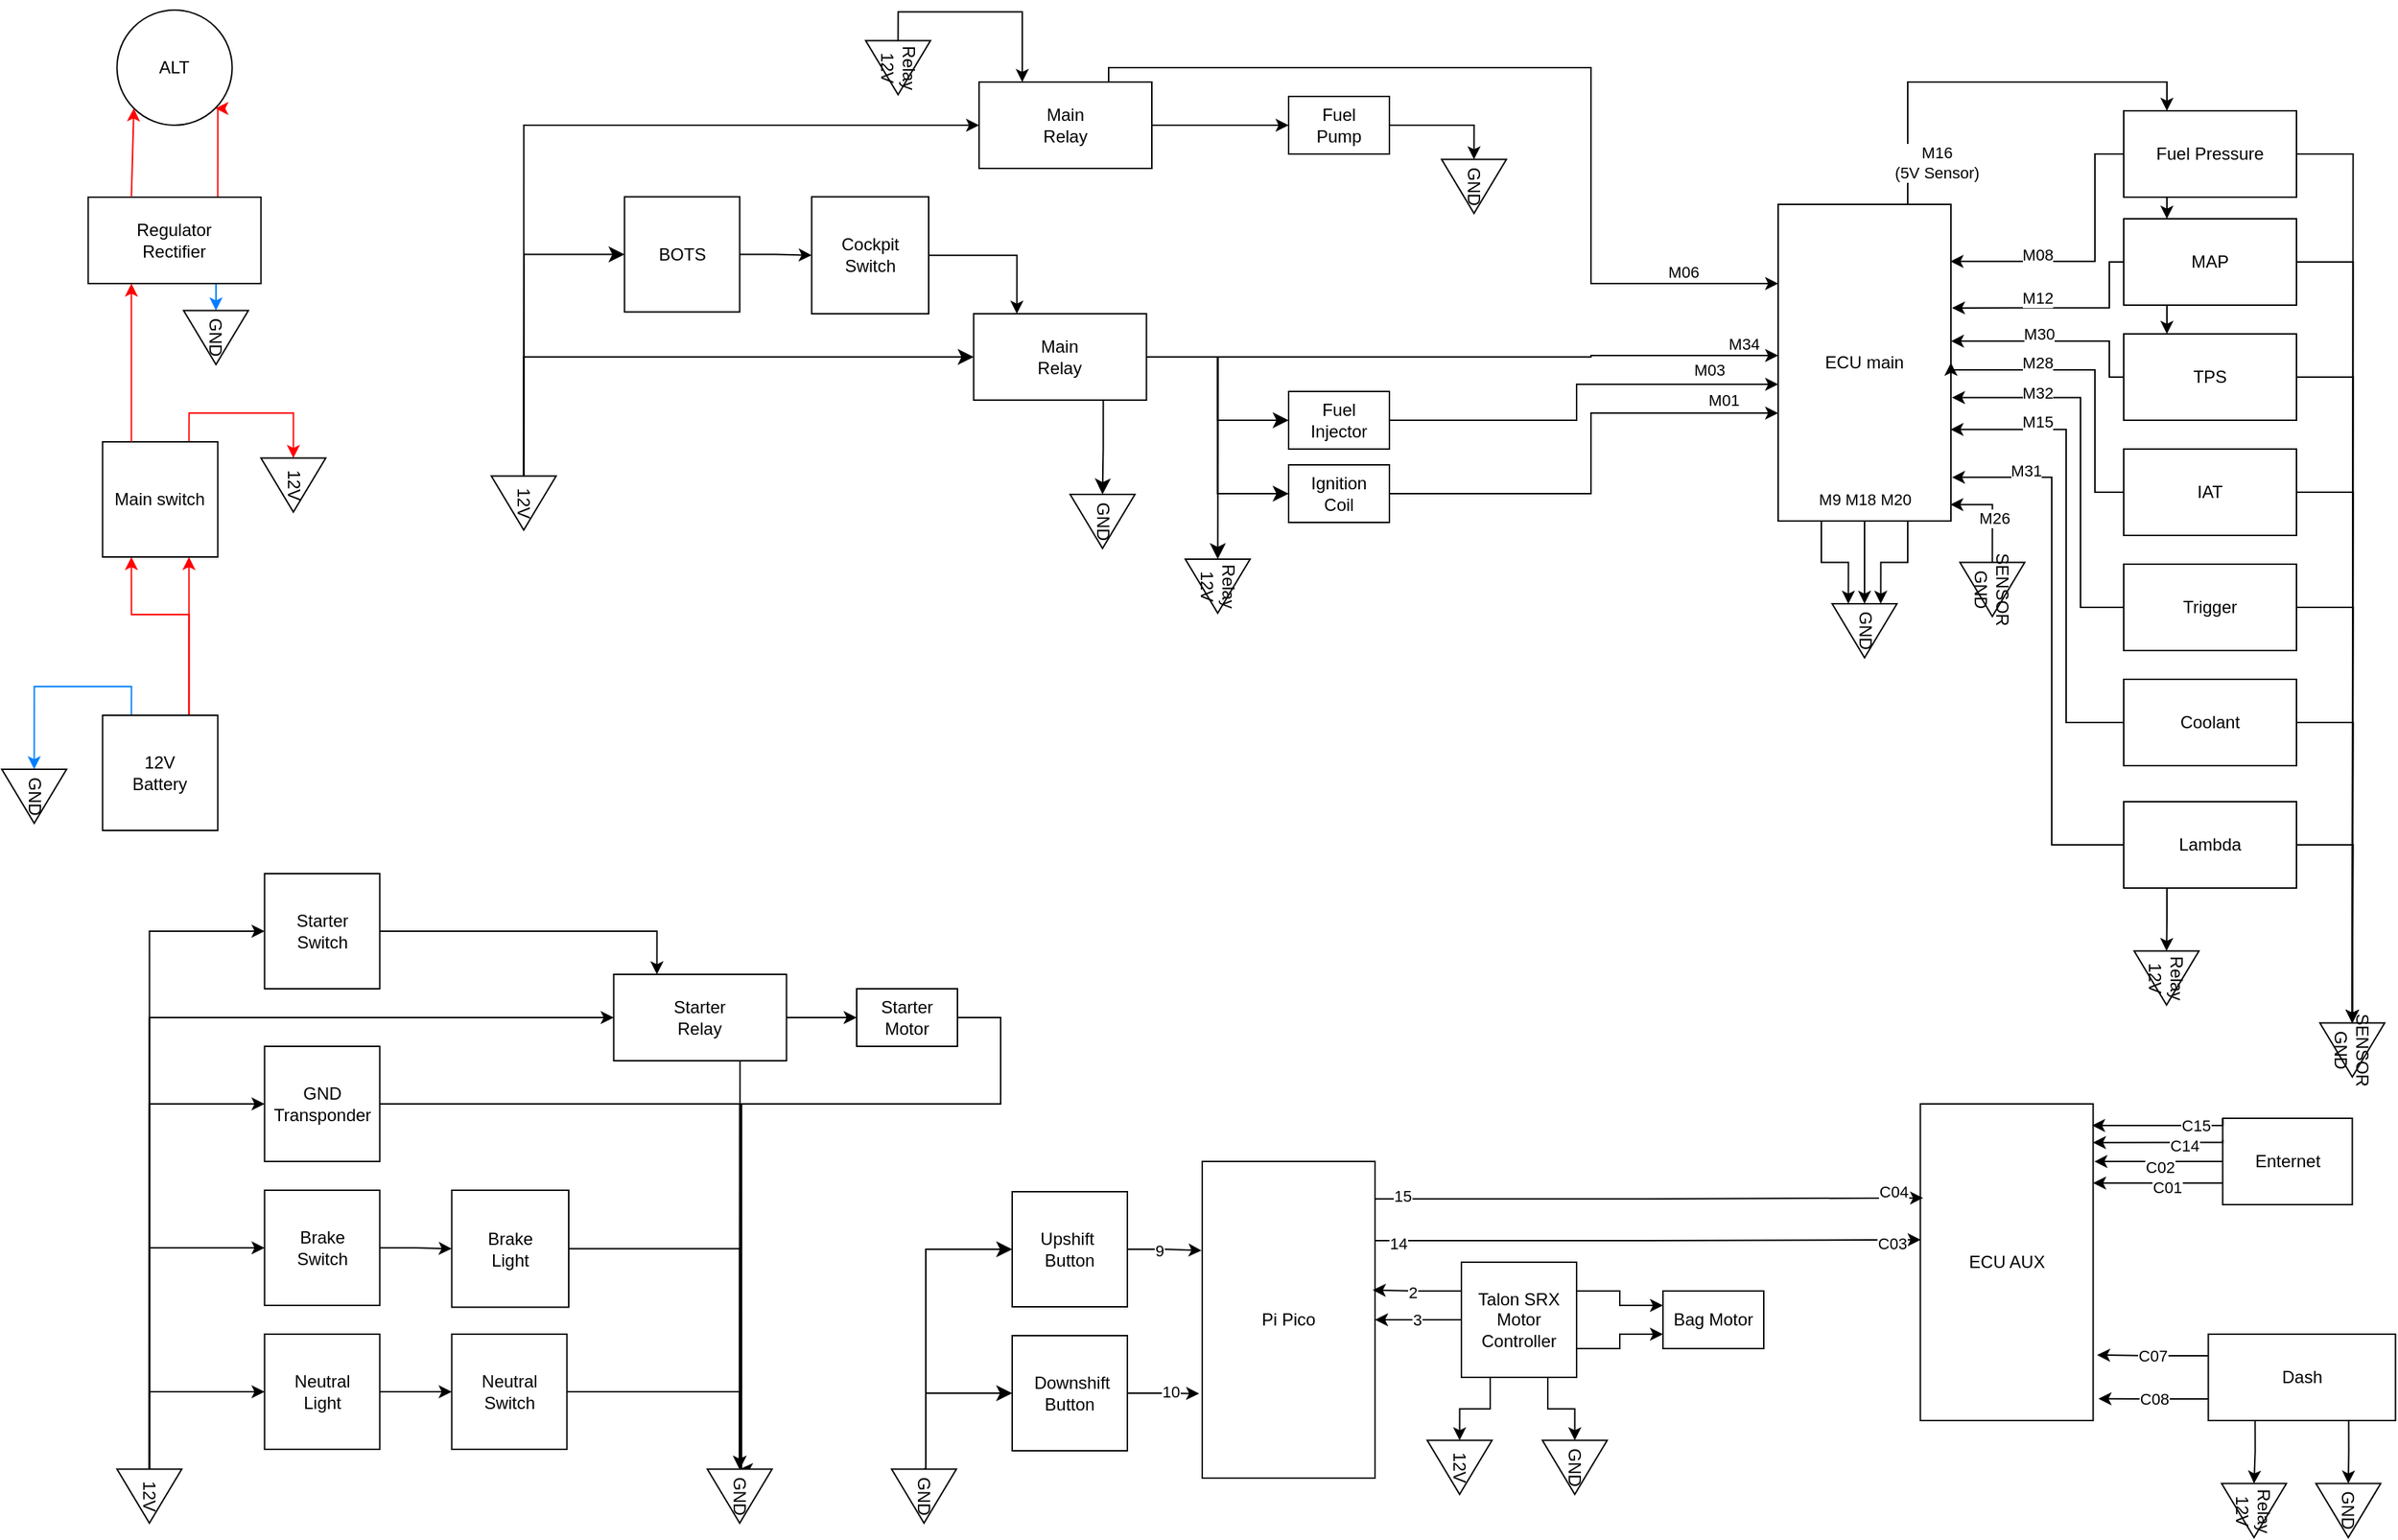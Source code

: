 <mxfile version="22.1.18" type="device">
  <diagram name="Page-1" id="JbZF5GAQQ6qmfGB7xNYd">
    <mxGraphModel dx="2049" dy="2083" grid="1" gridSize="10" guides="1" tooltips="1" connect="1" arrows="1" fold="1" page="1" pageScale="1" pageWidth="850" pageHeight="1100" math="0" shadow="0">
      <root>
        <mxCell id="0" />
        <mxCell id="1" parent="0" />
        <mxCell id="X6r8ceocRmsDgKXa_WBg-13" value="&lt;div&gt;ECU main&lt;/div&gt;" style="rounded=0;whiteSpace=wrap;html=1;" parent="1" vertex="1">
          <mxGeometry x="1250" y="-945" width="120" height="220" as="geometry" />
        </mxCell>
        <mxCell id="VH7Qd1QqeUgrs6rQpQvb-55" style="edgeStyle=orthogonalEdgeStyle;rounded=0;orthogonalLoop=1;jettySize=auto;html=1;exitX=1;exitY=0.5;exitDx=0;exitDy=0;entryX=0;entryY=0.5;entryDx=0;entryDy=0;" parent="1" source="X6r8ceocRmsDgKXa_WBg-5" edge="1">
          <mxGeometry relative="1" as="geometry">
            <mxPoint x="1648.75" y="-376.25" as="targetPoint" />
          </mxGeometry>
        </mxCell>
        <mxCell id="VH7Qd1QqeUgrs6rQpQvb-104" style="edgeStyle=orthogonalEdgeStyle;rounded=0;orthogonalLoop=1;jettySize=auto;html=1;exitX=0.25;exitY=1;exitDx=0;exitDy=0;entryX=0.25;entryY=0;entryDx=0;entryDy=0;" parent="1" source="X6r8ceocRmsDgKXa_WBg-5" target="X6r8ceocRmsDgKXa_WBg-7" edge="1">
          <mxGeometry relative="1" as="geometry" />
        </mxCell>
        <mxCell id="X6r8ceocRmsDgKXa_WBg-5" value="&lt;div&gt;MAP&lt;/div&gt;" style="whiteSpace=wrap;html=1;" parent="1" vertex="1">
          <mxGeometry x="1490" y="-935" width="120" height="60" as="geometry" />
        </mxCell>
        <mxCell id="VH7Qd1QqeUgrs6rQpQvb-50" style="edgeStyle=orthogonalEdgeStyle;rounded=0;orthogonalLoop=1;jettySize=auto;html=1;exitX=1;exitY=0.5;exitDx=0;exitDy=0;entryX=0;entryY=0.5;entryDx=0;entryDy=0;" parent="1" source="X6r8ceocRmsDgKXa_WBg-6" edge="1">
          <mxGeometry relative="1" as="geometry">
            <mxPoint x="1648.75" y="-376.25" as="targetPoint" />
          </mxGeometry>
        </mxCell>
        <mxCell id="X6r8ceocRmsDgKXa_WBg-6" value="Coolant" style="whiteSpace=wrap;html=1;" parent="1" vertex="1">
          <mxGeometry x="1490" y="-615" width="120" height="60" as="geometry" />
        </mxCell>
        <mxCell id="VH7Qd1QqeUgrs6rQpQvb-54" style="edgeStyle=orthogonalEdgeStyle;rounded=0;orthogonalLoop=1;jettySize=auto;html=1;exitX=1;exitY=0.5;exitDx=0;exitDy=0;entryX=0;entryY=0.5;entryDx=0;entryDy=0;" parent="1" source="X6r8ceocRmsDgKXa_WBg-7" edge="1">
          <mxGeometry relative="1" as="geometry">
            <mxPoint x="1648.75" y="-376.25" as="targetPoint" />
          </mxGeometry>
        </mxCell>
        <mxCell id="X6r8ceocRmsDgKXa_WBg-7" value="&lt;div&gt;TPS&lt;/div&gt;" style="whiteSpace=wrap;html=1;" parent="1" vertex="1">
          <mxGeometry x="1490" y="-855" width="120" height="60" as="geometry" />
        </mxCell>
        <mxCell id="VH7Qd1QqeUgrs6rQpQvb-42" style="edgeStyle=orthogonalEdgeStyle;rounded=0;orthogonalLoop=1;jettySize=auto;html=1;exitX=0;exitY=0.5;exitDx=0;exitDy=0;entryX=1;entryY=0.5;entryDx=0;entryDy=0;" parent="1" source="X6r8ceocRmsDgKXa_WBg-8" target="X6r8ceocRmsDgKXa_WBg-13" edge="1">
          <mxGeometry relative="1" as="geometry">
            <Array as="points">
              <mxPoint x="1470" y="-745" />
              <mxPoint x="1470" y="-830" />
              <mxPoint x="1370" y="-830" />
            </Array>
          </mxGeometry>
        </mxCell>
        <mxCell id="mdHgwUU-f0aD9IQCANMs-9" value="M28" style="edgeLabel;html=1;align=center;verticalAlign=middle;resizable=0;points=[];" parent="VH7Qd1QqeUgrs6rQpQvb-42" vertex="1" connectable="0">
          <mxGeometry x="0.419" y="-1" relative="1" as="geometry">
            <mxPoint x="4" y="-4" as="offset" />
          </mxGeometry>
        </mxCell>
        <mxCell id="VH7Qd1QqeUgrs6rQpQvb-53" style="edgeStyle=orthogonalEdgeStyle;rounded=0;orthogonalLoop=1;jettySize=auto;html=1;exitX=1;exitY=0.5;exitDx=0;exitDy=0;entryX=0;entryY=0.5;entryDx=0;entryDy=0;" parent="1" source="X6r8ceocRmsDgKXa_WBg-8" edge="1">
          <mxGeometry relative="1" as="geometry">
            <mxPoint x="1648.75" y="-376.25" as="targetPoint" />
          </mxGeometry>
        </mxCell>
        <mxCell id="X6r8ceocRmsDgKXa_WBg-8" value="IAT" style="whiteSpace=wrap;html=1;" parent="1" vertex="1">
          <mxGeometry x="1490" y="-775" width="120" height="60" as="geometry" />
        </mxCell>
        <mxCell id="VH7Qd1QqeUgrs6rQpQvb-51" style="edgeStyle=orthogonalEdgeStyle;rounded=0;orthogonalLoop=1;jettySize=auto;html=1;exitX=1;exitY=0.5;exitDx=0;exitDy=0;entryX=0;entryY=0.5;entryDx=0;entryDy=0;" parent="1" source="X6r8ceocRmsDgKXa_WBg-9" edge="1">
          <mxGeometry relative="1" as="geometry">
            <mxPoint x="1648.75" y="-376.25" as="targetPoint" />
          </mxGeometry>
        </mxCell>
        <mxCell id="X6r8ceocRmsDgKXa_WBg-9" value="Trigger" style="whiteSpace=wrap;html=1;" parent="1" vertex="1">
          <mxGeometry x="1490" y="-695" width="120" height="60" as="geometry" />
        </mxCell>
        <mxCell id="VH7Qd1QqeUgrs6rQpQvb-56" style="edgeStyle=orthogonalEdgeStyle;rounded=0;orthogonalLoop=1;jettySize=auto;html=1;exitX=1;exitY=0.5;exitDx=0;exitDy=0;entryX=0;entryY=0.5;entryDx=0;entryDy=0;" parent="1" source="X6r8ceocRmsDgKXa_WBg-10" edge="1">
          <mxGeometry relative="1" as="geometry">
            <mxPoint x="1648.75" y="-376.25" as="targetPoint" />
          </mxGeometry>
        </mxCell>
        <mxCell id="VH7Qd1QqeUgrs6rQpQvb-103" style="edgeStyle=orthogonalEdgeStyle;rounded=0;orthogonalLoop=1;jettySize=auto;html=1;exitX=0.25;exitY=1;exitDx=0;exitDy=0;entryX=0.25;entryY=0;entryDx=0;entryDy=0;" parent="1" source="X6r8ceocRmsDgKXa_WBg-10" target="X6r8ceocRmsDgKXa_WBg-5" edge="1">
          <mxGeometry relative="1" as="geometry" />
        </mxCell>
        <mxCell id="X6r8ceocRmsDgKXa_WBg-10" value="Fuel Pressure" style="whiteSpace=wrap;html=1;" parent="1" vertex="1">
          <mxGeometry x="1490" y="-1010" width="120" height="60" as="geometry" />
        </mxCell>
        <mxCell id="VH7Qd1QqeUgrs6rQpQvb-48" style="edgeStyle=orthogonalEdgeStyle;rounded=0;orthogonalLoop=1;jettySize=auto;html=1;exitX=1;exitY=0.5;exitDx=0;exitDy=0;entryX=0;entryY=0.5;entryDx=0;entryDy=0;" parent="1" source="X6r8ceocRmsDgKXa_WBg-11" edge="1">
          <mxGeometry relative="1" as="geometry">
            <mxPoint x="1648.75" y="-376.25" as="targetPoint" />
          </mxGeometry>
        </mxCell>
        <mxCell id="f0WjhxXmJJYvT67uJFaw-4" style="edgeStyle=elbowEdgeStyle;rounded=0;orthogonalLoop=1;jettySize=auto;html=1;exitX=0.25;exitY=1;exitDx=0;exitDy=0;entryX=0;entryY=0.5;entryDx=0;entryDy=0;elbow=vertical;" parent="1" source="X6r8ceocRmsDgKXa_WBg-11" target="f0WjhxXmJJYvT67uJFaw-2" edge="1">
          <mxGeometry relative="1" as="geometry" />
        </mxCell>
        <mxCell id="X6r8ceocRmsDgKXa_WBg-11" value="&lt;div&gt;Lambda&lt;/div&gt;" style="whiteSpace=wrap;html=1;" parent="1" vertex="1">
          <mxGeometry x="1490" y="-530" width="120" height="60" as="geometry" />
        </mxCell>
        <mxCell id="VH7Qd1QqeUgrs6rQpQvb-102" style="edgeStyle=orthogonalEdgeStyle;rounded=0;orthogonalLoop=1;jettySize=auto;html=1;exitX=0.75;exitY=0;exitDx=0;exitDy=0;entryX=0.25;entryY=0;entryDx=0;entryDy=0;" parent="1" source="X6r8ceocRmsDgKXa_WBg-13" target="X6r8ceocRmsDgKXa_WBg-10" edge="1">
          <mxGeometry relative="1" as="geometry" />
        </mxCell>
        <mxCell id="mdHgwUU-f0aD9IQCANMs-5" value="&lt;div&gt;M16&lt;/div&gt;&lt;div&gt;(5V Sensor)&lt;/div&gt;" style="edgeLabel;html=1;align=center;verticalAlign=middle;resizable=0;points=[];" parent="VH7Qd1QqeUgrs6rQpQvb-102" vertex="1" connectable="0">
          <mxGeometry x="-0.796" y="-1" relative="1" as="geometry">
            <mxPoint x="19" as="offset" />
          </mxGeometry>
        </mxCell>
        <mxCell id="VH7Qd1QqeUgrs6rQpQvb-111" style="edgeStyle=orthogonalEdgeStyle;rounded=0;orthogonalLoop=1;jettySize=auto;html=1;exitX=0.5;exitY=1;exitDx=0;exitDy=0;entryX=0;entryY=0.5;entryDx=0;entryDy=0;" parent="1" source="X6r8ceocRmsDgKXa_WBg-13" target="VH7Qd1QqeUgrs6rQpQvb-110" edge="1">
          <mxGeometry relative="1" as="geometry" />
        </mxCell>
        <mxCell id="VH7Qd1QqeUgrs6rQpQvb-112" style="edgeStyle=orthogonalEdgeStyle;rounded=0;orthogonalLoop=1;jettySize=auto;html=1;exitX=0.75;exitY=1;exitDx=0;exitDy=0;entryX=0;entryY=0.25;entryDx=0;entryDy=0;" parent="1" source="X6r8ceocRmsDgKXa_WBg-13" target="VH7Qd1QqeUgrs6rQpQvb-110" edge="1">
          <mxGeometry relative="1" as="geometry" />
        </mxCell>
        <mxCell id="VH7Qd1QqeUgrs6rQpQvb-113" style="edgeStyle=orthogonalEdgeStyle;rounded=0;orthogonalLoop=1;jettySize=auto;html=1;exitX=0.25;exitY=1;exitDx=0;exitDy=0;entryX=0;entryY=0.75;entryDx=0;entryDy=0;" parent="1" source="X6r8ceocRmsDgKXa_WBg-13" target="VH7Qd1QqeUgrs6rQpQvb-110" edge="1">
          <mxGeometry relative="1" as="geometry" />
        </mxCell>
        <mxCell id="mdHgwUU-f0aD9IQCANMs-13" value="M9 M18 M20" style="edgeLabel;html=1;align=center;verticalAlign=middle;resizable=0;points=[];" parent="VH7Qd1QqeUgrs6rQpQvb-113" vertex="1" connectable="0">
          <mxGeometry x="-0.581" y="1" relative="1" as="geometry">
            <mxPoint x="29" y="-31" as="offset" />
          </mxGeometry>
        </mxCell>
        <mxCell id="X6r8ceocRmsDgKXa_WBg-15" value="&lt;div&gt;ECU AUX&lt;br&gt;&lt;/div&gt;" style="rounded=0;whiteSpace=wrap;html=1;" parent="1" vertex="1">
          <mxGeometry x="1348.75" y="-320" width="120" height="220" as="geometry" />
        </mxCell>
        <mxCell id="BbKcBMNMRC5Fop4YHqxQ-6" style="edgeStyle=orthogonalEdgeStyle;rounded=0;orthogonalLoop=1;jettySize=auto;html=1;exitX=1;exitY=0.5;exitDx=0;exitDy=0;entryX=0;entryY=0.5;entryDx=0;entryDy=0;fontSize=12;startSize=8;endSize=8;" parent="1" source="X6r8ceocRmsDgKXa_WBg-17" target="VH7Qd1QqeUgrs6rQpQvb-3" edge="1">
          <mxGeometry relative="1" as="geometry">
            <mxPoint x="891.25" y="-801" as="targetPoint" />
          </mxGeometry>
        </mxCell>
        <mxCell id="BbKcBMNMRC5Fop4YHqxQ-7" style="edgeStyle=orthogonalEdgeStyle;rounded=0;orthogonalLoop=1;jettySize=auto;html=1;exitX=1;exitY=0.5;exitDx=0;exitDy=0;fontSize=12;startSize=8;endSize=8;entryX=0;entryY=0.5;entryDx=0;entryDy=0;" parent="1" source="X6r8ceocRmsDgKXa_WBg-17" target="VH7Qd1QqeUgrs6rQpQvb-5" edge="1">
          <mxGeometry relative="1" as="geometry">
            <mxPoint x="891" y="-750" as="targetPoint" />
          </mxGeometry>
        </mxCell>
        <mxCell id="YqncfBJt8B8dYccNInwK-1" style="edgeStyle=orthogonalEdgeStyle;rounded=0;orthogonalLoop=1;jettySize=auto;html=1;entryX=0;entryY=0.5;entryDx=0;entryDy=0;exitX=1;exitY=0.5;exitDx=0;exitDy=0;" parent="1" source="dv1wZWOlK0RSy8Swz65e-1" target="VH7Qd1QqeUgrs6rQpQvb-4" edge="1">
          <mxGeometry relative="1" as="geometry">
            <mxPoint x="891.25" y="-695" as="targetPoint" />
          </mxGeometry>
        </mxCell>
        <mxCell id="-PXxBaVlAx3GIcJdcSDN-5" style="edgeStyle=elbowEdgeStyle;rounded=0;orthogonalLoop=1;jettySize=auto;html=1;exitX=0.75;exitY=1;exitDx=0;exitDy=0;entryX=0;entryY=0.5;entryDx=0;entryDy=0;fontSize=12;startSize=8;endSize=8;elbow=vertical;" parent="1" source="X6r8ceocRmsDgKXa_WBg-17" target="VH7Qd1QqeUgrs6rQpQvb-107" edge="1">
          <mxGeometry relative="1" as="geometry" />
        </mxCell>
        <mxCell id="-PXxBaVlAx3GIcJdcSDN-47" style="edgeStyle=elbowEdgeStyle;rounded=0;orthogonalLoop=1;jettySize=auto;html=1;exitX=1;exitY=0.5;exitDx=0;exitDy=0;fontSize=12;startSize=8;endSize=8;" parent="1" target="f0WjhxXmJJYvT67uJFaw-1" edge="1">
          <mxGeometry relative="1" as="geometry">
            <mxPoint x="813.25" y="-839" as="sourcePoint" />
            <mxPoint x="864.75" y="-631.25" as="targetPoint" />
            <Array as="points">
              <mxPoint x="861" y="-735" />
            </Array>
          </mxGeometry>
        </mxCell>
        <mxCell id="X6r8ceocRmsDgKXa_WBg-17" value="&lt;div&gt;Main&lt;/div&gt;&lt;div&gt;Relay&lt;br&gt;&lt;/div&gt;" style="whiteSpace=wrap;html=1;" parent="1" vertex="1">
          <mxGeometry x="691.25" y="-869" width="120" height="60" as="geometry" />
        </mxCell>
        <mxCell id="VH7Qd1QqeUgrs6rQpQvb-73" style="edgeStyle=orthogonalEdgeStyle;rounded=0;orthogonalLoop=1;jettySize=auto;html=1;exitX=0.75;exitY=1;exitDx=0;exitDy=0;" parent="1" source="X6r8ceocRmsDgKXa_WBg-21" target="VH7Qd1QqeUgrs6rQpQvb-67" edge="1">
          <mxGeometry relative="1" as="geometry">
            <Array as="points">
              <mxPoint x="529" y="-390" />
            </Array>
          </mxGeometry>
        </mxCell>
        <mxCell id="VH7Qd1QqeUgrs6rQpQvb-82" style="edgeStyle=orthogonalEdgeStyle;rounded=0;orthogonalLoop=1;jettySize=auto;html=1;exitX=1;exitY=0.5;exitDx=0;exitDy=0;entryX=0;entryY=0.5;entryDx=0;entryDy=0;" parent="1" source="X6r8ceocRmsDgKXa_WBg-21" target="VH7Qd1QqeUgrs6rQpQvb-11" edge="1">
          <mxGeometry relative="1" as="geometry" />
        </mxCell>
        <mxCell id="X6r8ceocRmsDgKXa_WBg-21" value="&lt;div&gt;Starter&lt;br&gt;&lt;/div&gt;&lt;div&gt;Relay&lt;br&gt;&lt;/div&gt;" style="whiteSpace=wrap;html=1;" parent="1" vertex="1">
          <mxGeometry x="441.25" y="-410" width="120" height="60" as="geometry" />
        </mxCell>
        <mxCell id="X6r8ceocRmsDgKXa_WBg-35" style="edgeStyle=orthogonalEdgeStyle;rounded=0;orthogonalLoop=1;jettySize=auto;html=1;exitX=0.75;exitY=0;exitDx=0;exitDy=0;entryX=0.25;entryY=1;entryDx=0;entryDy=0;strokeColor=#ff0000;" parent="1" source="X6r8ceocRmsDgKXa_WBg-24" target="X6r8ceocRmsDgKXa_WBg-25" edge="1">
          <mxGeometry relative="1" as="geometry">
            <Array as="points">
              <mxPoint x="146.25" y="-660" />
              <mxPoint x="106.25" y="-660" />
            </Array>
          </mxGeometry>
        </mxCell>
        <mxCell id="X6r8ceocRmsDgKXa_WBg-54" style="edgeStyle=orthogonalEdgeStyle;rounded=0;orthogonalLoop=1;jettySize=auto;html=1;exitX=0.75;exitY=0;exitDx=0;exitDy=0;entryX=0.75;entryY=1;entryDx=0;entryDy=0;strokeColor=#FF0000;" parent="1" source="X6r8ceocRmsDgKXa_WBg-24" target="X6r8ceocRmsDgKXa_WBg-25" edge="1">
          <mxGeometry relative="1" as="geometry" />
        </mxCell>
        <mxCell id="VH7Qd1QqeUgrs6rQpQvb-17" style="edgeStyle=orthogonalEdgeStyle;rounded=0;orthogonalLoop=1;jettySize=auto;html=1;exitX=0.25;exitY=0;exitDx=0;exitDy=0;entryX=0;entryY=0.5;entryDx=0;entryDy=0;strokeColor=#007FFF;" parent="1" source="X6r8ceocRmsDgKXa_WBg-24" target="VH7Qd1QqeUgrs6rQpQvb-16" edge="1">
          <mxGeometry relative="1" as="geometry" />
        </mxCell>
        <mxCell id="X6r8ceocRmsDgKXa_WBg-24" value="&lt;div&gt;12V&lt;/div&gt;&lt;div&gt;Battery&lt;/div&gt;" style="whiteSpace=wrap;html=1;aspect=fixed;" parent="1" vertex="1">
          <mxGeometry x="86.25" y="-590" width="80" height="80" as="geometry" />
        </mxCell>
        <mxCell id="VH7Qd1QqeUgrs6rQpQvb-33" style="edgeStyle=orthogonalEdgeStyle;rounded=0;orthogonalLoop=1;jettySize=auto;html=1;exitX=0.75;exitY=0;exitDx=0;exitDy=0;entryX=0;entryY=0.5;entryDx=0;entryDy=0;strokeColor=#ff0000;" parent="1" source="X6r8ceocRmsDgKXa_WBg-25" target="VH7Qd1QqeUgrs6rQpQvb-31" edge="1">
          <mxGeometry relative="1" as="geometry" />
        </mxCell>
        <mxCell id="X6r8ceocRmsDgKXa_WBg-25" value="Main switch" style="whiteSpace=wrap;html=1;aspect=fixed;" parent="1" vertex="1">
          <mxGeometry x="86.25" y="-780" width="80" height="80" as="geometry" />
        </mxCell>
        <mxCell id="X6r8ceocRmsDgKXa_WBg-50" style="edgeStyle=orthogonalEdgeStyle;rounded=0;orthogonalLoop=1;jettySize=auto;html=1;exitX=0.75;exitY=0;exitDx=0;exitDy=0;entryX=1;entryY=1;entryDx=0;entryDy=0;strokeColor=#ff0000;" parent="1" source="X6r8ceocRmsDgKXa_WBg-26" target="X6r8ceocRmsDgKXa_WBg-27" edge="1">
          <mxGeometry relative="1" as="geometry">
            <Array as="points">
              <mxPoint x="166.25" y="-1012" />
            </Array>
          </mxGeometry>
        </mxCell>
        <mxCell id="VH7Qd1QqeUgrs6rQpQvb-34" style="edgeStyle=orthogonalEdgeStyle;rounded=0;orthogonalLoop=1;jettySize=auto;html=1;exitX=0.75;exitY=1;exitDx=0;exitDy=0;entryX=0;entryY=0.5;entryDx=0;entryDy=0;strokeColor=#007FFF;" parent="1" source="X6r8ceocRmsDgKXa_WBg-26" target="VH7Qd1QqeUgrs6rQpQvb-19" edge="1">
          <mxGeometry relative="1" as="geometry" />
        </mxCell>
        <mxCell id="X6r8ceocRmsDgKXa_WBg-26" value="&lt;div&gt;Regulator&lt;/div&gt;&lt;div&gt;Rectifier&lt;br&gt;&lt;/div&gt;" style="rounded=0;whiteSpace=wrap;html=1;" parent="1" vertex="1">
          <mxGeometry x="76.25" y="-950" width="120" height="60" as="geometry" />
        </mxCell>
        <mxCell id="X6r8ceocRmsDgKXa_WBg-27" value="ALT" style="ellipse;whiteSpace=wrap;html=1;aspect=fixed;" parent="1" vertex="1">
          <mxGeometry x="96.25" y="-1080" width="80" height="80" as="geometry" />
        </mxCell>
        <mxCell id="X6r8ceocRmsDgKXa_WBg-43" value="" style="endArrow=classic;html=1;rounded=0;exitX=0.25;exitY=0;exitDx=0;exitDy=0;entryX=0.25;entryY=1;entryDx=0;entryDy=0;strokeColor=#ff0000;" parent="1" source="X6r8ceocRmsDgKXa_WBg-25" target="X6r8ceocRmsDgKXa_WBg-26" edge="1">
          <mxGeometry relative="1" as="geometry">
            <mxPoint x="236.25" y="-780" as="sourcePoint" />
            <mxPoint x="396.25" y="-780" as="targetPoint" />
          </mxGeometry>
        </mxCell>
        <mxCell id="X6r8ceocRmsDgKXa_WBg-49" value="" style="endArrow=classic;html=1;rounded=0;exitX=0.25;exitY=0;exitDx=0;exitDy=0;entryX=0;entryY=1;entryDx=0;entryDy=0;strokeColor=#ff0000;" parent="1" source="X6r8ceocRmsDgKXa_WBg-26" target="X6r8ceocRmsDgKXa_WBg-27" edge="1">
          <mxGeometry width="50" height="50" relative="1" as="geometry">
            <mxPoint x="416.25" y="-820" as="sourcePoint" />
            <mxPoint x="466.25" y="-870" as="targetPoint" />
          </mxGeometry>
        </mxCell>
        <mxCell id="VH7Qd1QqeUgrs6rQpQvb-58" style="edgeStyle=orthogonalEdgeStyle;rounded=0;orthogonalLoop=1;jettySize=auto;html=1;exitX=1;exitY=0.5;exitDx=0;exitDy=0;" parent="1" source="VH7Qd1QqeUgrs6rQpQvb-3" edge="1">
          <mxGeometry relative="1" as="geometry">
            <Array as="points">
              <mxPoint x="1110" y="-795" />
              <mxPoint x="1110" y="-820" />
              <mxPoint x="1250" y="-820" />
            </Array>
            <mxPoint x="1250" y="-820" as="targetPoint" />
          </mxGeometry>
        </mxCell>
        <mxCell id="mdHgwUU-f0aD9IQCANMs-2" value="&lt;div&gt;M03&lt;/div&gt;" style="edgeLabel;html=1;align=center;verticalAlign=middle;resizable=0;points=[];" parent="VH7Qd1QqeUgrs6rQpQvb-58" vertex="1" connectable="0">
          <mxGeometry x="0.777" y="1" relative="1" as="geometry">
            <mxPoint x="-15" y="-9" as="offset" />
          </mxGeometry>
        </mxCell>
        <mxCell id="VH7Qd1QqeUgrs6rQpQvb-3" value="&lt;div&gt;Fuel&lt;/div&gt;&lt;div&gt;Injector&lt;/div&gt;" style="rounded=0;whiteSpace=wrap;html=1;" parent="1" vertex="1">
          <mxGeometry x="910" y="-815" width="70" height="40" as="geometry" />
        </mxCell>
        <mxCell id="dv1wZWOlK0RSy8Swz65e-4" style="edgeStyle=orthogonalEdgeStyle;rounded=0;orthogonalLoop=1;jettySize=auto;html=1;exitX=1;exitY=0.5;exitDx=0;exitDy=0;entryX=0;entryY=0.5;entryDx=0;entryDy=0;" parent="1" source="VH7Qd1QqeUgrs6rQpQvb-4" target="dv1wZWOlK0RSy8Swz65e-3" edge="1">
          <mxGeometry relative="1" as="geometry" />
        </mxCell>
        <mxCell id="VH7Qd1QqeUgrs6rQpQvb-4" value="&lt;div&gt;Fuel&lt;/div&gt;&lt;div&gt;Pump&lt;br&gt;&lt;/div&gt;" style="rounded=0;whiteSpace=wrap;html=1;" parent="1" vertex="1">
          <mxGeometry x="910" y="-1020" width="70" height="40" as="geometry" />
        </mxCell>
        <mxCell id="VH7Qd1QqeUgrs6rQpQvb-5" value="&lt;div&gt;Ignition&lt;/div&gt;&lt;div&gt;Coil&lt;br&gt;&lt;/div&gt;" style="rounded=0;whiteSpace=wrap;html=1;" parent="1" vertex="1">
          <mxGeometry x="910" y="-764" width="70" height="40" as="geometry" />
        </mxCell>
        <mxCell id="VH7Qd1QqeUgrs6rQpQvb-100" style="edgeStyle=orthogonalEdgeStyle;rounded=0;orthogonalLoop=1;jettySize=auto;html=1;exitX=1;exitY=0.5;exitDx=0;exitDy=0;entryX=0;entryY=0.5;entryDx=0;entryDy=0;" parent="1" source="VH7Qd1QqeUgrs6rQpQvb-8" target="VH7Qd1QqeUgrs6rQpQvb-67" edge="1">
          <mxGeometry relative="1" as="geometry" />
        </mxCell>
        <mxCell id="VH7Qd1QqeUgrs6rQpQvb-8" value="GND Transponder" style="whiteSpace=wrap;html=1;aspect=fixed;" parent="1" vertex="1">
          <mxGeometry x="198.75" y="-360" width="80" height="80" as="geometry" />
        </mxCell>
        <mxCell id="VH7Qd1QqeUgrs6rQpQvb-95" style="edgeStyle=orthogonalEdgeStyle;rounded=0;orthogonalLoop=1;jettySize=auto;html=1;exitX=1;exitY=0.5;exitDx=0;exitDy=0;entryX=0;entryY=0.5;entryDx=0;entryDy=0;" parent="1" source="VH7Qd1QqeUgrs6rQpQvb-9" target="VH7Qd1QqeUgrs6rQpQvb-10" edge="1">
          <mxGeometry relative="1" as="geometry" />
        </mxCell>
        <mxCell id="VH7Qd1QqeUgrs6rQpQvb-9" value="&lt;div&gt;Brake&lt;/div&gt;&lt;div&gt;Switch&lt;br&gt;&lt;/div&gt;" style="whiteSpace=wrap;html=1;aspect=fixed;" parent="1" vertex="1">
          <mxGeometry x="198.75" y="-260" width="80" height="80" as="geometry" />
        </mxCell>
        <mxCell id="VH7Qd1QqeUgrs6rQpQvb-98" style="edgeStyle=orthogonalEdgeStyle;rounded=0;orthogonalLoop=1;jettySize=auto;html=1;exitX=1;exitY=0.5;exitDx=0;exitDy=0;entryX=0;entryY=0.5;entryDx=0;entryDy=0;" parent="1" source="VH7Qd1QqeUgrs6rQpQvb-10" target="VH7Qd1QqeUgrs6rQpQvb-67" edge="1">
          <mxGeometry relative="1" as="geometry">
            <Array as="points">
              <mxPoint x="529" y="-219" />
            </Array>
          </mxGeometry>
        </mxCell>
        <mxCell id="VH7Qd1QqeUgrs6rQpQvb-10" value="&lt;div&gt;Brake&lt;/div&gt;&lt;div&gt;Light&lt;br&gt;&lt;/div&gt;" style="whiteSpace=wrap;html=1;aspect=fixed;" parent="1" vertex="1">
          <mxGeometry x="328.75" y="-260" width="81.25" height="81.25" as="geometry" />
        </mxCell>
        <mxCell id="VH7Qd1QqeUgrs6rQpQvb-148" style="edgeStyle=orthogonalEdgeStyle;rounded=0;orthogonalLoop=1;jettySize=auto;html=1;exitX=1;exitY=0.5;exitDx=0;exitDy=0;entryX=0;entryY=0.5;entryDx=0;entryDy=0;" parent="1" source="VH7Qd1QqeUgrs6rQpQvb-11" target="VH7Qd1QqeUgrs6rQpQvb-67" edge="1">
          <mxGeometry relative="1" as="geometry">
            <Array as="points">
              <mxPoint x="710" y="-380" />
              <mxPoint x="710" y="-320" />
              <mxPoint x="530" y="-320" />
              <mxPoint x="530" y="-66" />
            </Array>
          </mxGeometry>
        </mxCell>
        <mxCell id="VH7Qd1QqeUgrs6rQpQvb-11" value="&lt;div&gt;Starter&lt;/div&gt;&lt;div&gt;Motor&lt;/div&gt;" style="rounded=0;whiteSpace=wrap;html=1;" parent="1" vertex="1">
          <mxGeometry x="610" y="-400" width="70" height="40" as="geometry" />
        </mxCell>
        <mxCell id="VH7Qd1QqeUgrs6rQpQvb-96" style="edgeStyle=orthogonalEdgeStyle;rounded=0;orthogonalLoop=1;jettySize=auto;html=1;exitX=1;exitY=0.5;exitDx=0;exitDy=0;entryX=0;entryY=0.5;entryDx=0;entryDy=0;" parent="1" source="VH7Qd1QqeUgrs6rQpQvb-14" target="VH7Qd1QqeUgrs6rQpQvb-67" edge="1">
          <mxGeometry relative="1" as="geometry" />
        </mxCell>
        <mxCell id="VH7Qd1QqeUgrs6rQpQvb-14" value="&lt;div&gt;Neutral&lt;br&gt;&lt;/div&gt;&lt;div&gt;Switch&lt;br&gt;&lt;/div&gt;" style="whiteSpace=wrap;html=1;aspect=fixed;" parent="1" vertex="1">
          <mxGeometry x="328.75" y="-160" width="80" height="80" as="geometry" />
        </mxCell>
        <mxCell id="VH7Qd1QqeUgrs6rQpQvb-94" style="edgeStyle=orthogonalEdgeStyle;rounded=0;orthogonalLoop=1;jettySize=auto;html=1;exitX=1;exitY=0.5;exitDx=0;exitDy=0;entryX=0;entryY=0.5;entryDx=0;entryDy=0;" parent="1" source="VH7Qd1QqeUgrs6rQpQvb-15" target="VH7Qd1QqeUgrs6rQpQvb-14" edge="1">
          <mxGeometry relative="1" as="geometry" />
        </mxCell>
        <mxCell id="VH7Qd1QqeUgrs6rQpQvb-15" value="&lt;div&gt;Neutral&lt;br&gt;&lt;/div&gt;&lt;div&gt;Light&lt;br&gt;&lt;/div&gt;" style="whiteSpace=wrap;html=1;aspect=fixed;" parent="1" vertex="1">
          <mxGeometry x="198.75" y="-160" width="80" height="80" as="geometry" />
        </mxCell>
        <mxCell id="VH7Qd1QqeUgrs6rQpQvb-16" value="&lt;div&gt;GND&lt;/div&gt;" style="triangle;whiteSpace=wrap;html=1;rotation=90;" parent="1" vertex="1">
          <mxGeometry x="20" y="-556.25" width="37.5" height="45" as="geometry" />
        </mxCell>
        <mxCell id="VH7Qd1QqeUgrs6rQpQvb-19" value="&lt;div&gt;GND&lt;/div&gt;" style="triangle;whiteSpace=wrap;html=1;rotation=90;" parent="1" vertex="1">
          <mxGeometry x="146.25" y="-875" width="37.5" height="45" as="geometry" />
        </mxCell>
        <mxCell id="VH7Qd1QqeUgrs6rQpQvb-31" value="&lt;div&gt;12V&lt;/div&gt;" style="triangle;whiteSpace=wrap;html=1;rotation=90;" parent="1" vertex="1">
          <mxGeometry x="200" y="-772.5" width="37.5" height="45" as="geometry" />
        </mxCell>
        <mxCell id="VH7Qd1QqeUgrs6rQpQvb-38" style="edgeStyle=orthogonalEdgeStyle;rounded=0;orthogonalLoop=1;jettySize=auto;html=1;exitX=0;exitY=0.5;exitDx=0;exitDy=0;entryX=1.006;entryY=0.862;entryDx=0;entryDy=0;entryPerimeter=0;" parent="1" source="X6r8ceocRmsDgKXa_WBg-11" target="X6r8ceocRmsDgKXa_WBg-13" edge="1">
          <mxGeometry relative="1" as="geometry">
            <Array as="points">
              <mxPoint x="1440" y="-500" />
              <mxPoint x="1440" y="-755" />
            </Array>
          </mxGeometry>
        </mxCell>
        <mxCell id="mdHgwUU-f0aD9IQCANMs-12" value="M31" style="edgeLabel;html=1;align=center;verticalAlign=middle;resizable=0;points=[];" parent="VH7Qd1QqeUgrs6rQpQvb-38" vertex="1" connectable="0">
          <mxGeometry x="0.71" y="3" relative="1" as="geometry">
            <mxPoint x="-3" y="-8" as="offset" />
          </mxGeometry>
        </mxCell>
        <mxCell id="VH7Qd1QqeUgrs6rQpQvb-40" style="edgeStyle=orthogonalEdgeStyle;rounded=0;orthogonalLoop=1;jettySize=auto;html=1;exitX=0;exitY=0.5;exitDx=0;exitDy=0;entryX=0.997;entryY=0.711;entryDx=0;entryDy=0;entryPerimeter=0;" parent="1" source="X6r8ceocRmsDgKXa_WBg-6" target="X6r8ceocRmsDgKXa_WBg-13" edge="1">
          <mxGeometry relative="1" as="geometry">
            <Array as="points">
              <mxPoint x="1450" y="-585" />
              <mxPoint x="1450" y="-789" />
            </Array>
          </mxGeometry>
        </mxCell>
        <mxCell id="mdHgwUU-f0aD9IQCANMs-11" value="M15" style="edgeLabel;html=1;align=center;verticalAlign=middle;resizable=0;points=[];" parent="VH7Qd1QqeUgrs6rQpQvb-40" vertex="1" connectable="0">
          <mxGeometry x="0.664" y="1" relative="1" as="geometry">
            <mxPoint x="6" y="-7" as="offset" />
          </mxGeometry>
        </mxCell>
        <mxCell id="VH7Qd1QqeUgrs6rQpQvb-41" style="edgeStyle=orthogonalEdgeStyle;rounded=0;orthogonalLoop=1;jettySize=auto;html=1;exitX=0;exitY=0.5;exitDx=0;exitDy=0;entryX=1.006;entryY=0.61;entryDx=0;entryDy=0;entryPerimeter=0;" parent="1" source="X6r8ceocRmsDgKXa_WBg-9" target="X6r8ceocRmsDgKXa_WBg-13" edge="1">
          <mxGeometry relative="1" as="geometry">
            <Array as="points">
              <mxPoint x="1460" y="-665" />
              <mxPoint x="1460" y="-811" />
            </Array>
          </mxGeometry>
        </mxCell>
        <mxCell id="mdHgwUU-f0aD9IQCANMs-10" value="M32" style="edgeLabel;html=1;align=center;verticalAlign=middle;resizable=0;points=[];" parent="VH7Qd1QqeUgrs6rQpQvb-41" vertex="1" connectable="0">
          <mxGeometry x="0.56" y="-3" relative="1" as="geometry">
            <mxPoint x="1" as="offset" />
          </mxGeometry>
        </mxCell>
        <mxCell id="VH7Qd1QqeUgrs6rQpQvb-44" style="edgeStyle=orthogonalEdgeStyle;rounded=0;orthogonalLoop=1;jettySize=auto;html=1;exitX=0;exitY=0.5;exitDx=0;exitDy=0;entryX=1.006;entryY=0.327;entryDx=0;entryDy=0;entryPerimeter=0;" parent="1" source="X6r8ceocRmsDgKXa_WBg-5" target="X6r8ceocRmsDgKXa_WBg-13" edge="1">
          <mxGeometry relative="1" as="geometry">
            <Array as="points">
              <mxPoint x="1480" y="-905" />
              <mxPoint x="1480" y="-873" />
            </Array>
          </mxGeometry>
        </mxCell>
        <mxCell id="mdHgwUU-f0aD9IQCANMs-7" value="M12" style="edgeLabel;html=1;align=center;verticalAlign=middle;resizable=0;points=[];" parent="VH7Qd1QqeUgrs6rQpQvb-44" vertex="1" connectable="0">
          <mxGeometry x="0.017" y="4" relative="1" as="geometry">
            <mxPoint x="-15" y="-11" as="offset" />
          </mxGeometry>
        </mxCell>
        <mxCell id="VH7Qd1QqeUgrs6rQpQvb-45" style="edgeStyle=orthogonalEdgeStyle;rounded=0;orthogonalLoop=1;jettySize=auto;html=1;exitX=0;exitY=0.5;exitDx=0;exitDy=0;entryX=0.997;entryY=0.18;entryDx=0;entryDy=0;entryPerimeter=0;" parent="1" source="X6r8ceocRmsDgKXa_WBg-10" target="X6r8ceocRmsDgKXa_WBg-13" edge="1">
          <mxGeometry relative="1" as="geometry">
            <Array as="points">
              <mxPoint x="1470" y="-980" />
              <mxPoint x="1470" y="-905" />
            </Array>
          </mxGeometry>
        </mxCell>
        <mxCell id="mdHgwUU-f0aD9IQCANMs-6" value="M08" style="edgeLabel;html=1;align=center;verticalAlign=middle;resizable=0;points=[];" parent="VH7Qd1QqeUgrs6rQpQvb-45" vertex="1" connectable="0">
          <mxGeometry x="0.34" y="-2" relative="1" as="geometry">
            <mxPoint x="-4" y="-3" as="offset" />
          </mxGeometry>
        </mxCell>
        <mxCell id="VH7Qd1QqeUgrs6rQpQvb-47" style="edgeStyle=orthogonalEdgeStyle;rounded=0;orthogonalLoop=1;jettySize=auto;html=1;exitX=0;exitY=0.5;exitDx=0;exitDy=0;entryX=1;entryY=0.432;entryDx=0;entryDy=0;entryPerimeter=0;" parent="1" source="X6r8ceocRmsDgKXa_WBg-7" target="X6r8ceocRmsDgKXa_WBg-13" edge="1">
          <mxGeometry relative="1" as="geometry">
            <Array as="points">
              <mxPoint x="1480" y="-825" />
              <mxPoint x="1480" y="-850" />
            </Array>
          </mxGeometry>
        </mxCell>
        <mxCell id="mdHgwUU-f0aD9IQCANMs-8" value="M30" style="edgeLabel;html=1;align=center;verticalAlign=middle;resizable=0;points=[];" parent="VH7Qd1QqeUgrs6rQpQvb-47" vertex="1" connectable="0">
          <mxGeometry x="0.159" relative="1" as="geometry">
            <mxPoint y="-5" as="offset" />
          </mxGeometry>
        </mxCell>
        <mxCell id="VH7Qd1QqeUgrs6rQpQvb-67" value="&lt;div&gt;GND&lt;/div&gt;" style="triangle;whiteSpace=wrap;html=1;rotation=90;" parent="1" vertex="1">
          <mxGeometry x="510" y="-70" width="37.5" height="45" as="geometry" />
        </mxCell>
        <mxCell id="VH7Qd1QqeUgrs6rQpQvb-77" style="edgeStyle=orthogonalEdgeStyle;rounded=0;orthogonalLoop=1;jettySize=auto;html=1;exitX=0;exitY=0.5;exitDx=0;exitDy=0;entryX=0;entryY=0.5;entryDx=0;entryDy=0;" parent="1" source="VH7Qd1QqeUgrs6rQpQvb-76" target="VH7Qd1QqeUgrs6rQpQvb-15" edge="1">
          <mxGeometry relative="1" as="geometry" />
        </mxCell>
        <mxCell id="VH7Qd1QqeUgrs6rQpQvb-78" style="edgeStyle=orthogonalEdgeStyle;rounded=0;orthogonalLoop=1;jettySize=auto;html=1;exitX=0;exitY=0.5;exitDx=0;exitDy=0;entryX=0;entryY=0.5;entryDx=0;entryDy=0;" parent="1" source="VH7Qd1QqeUgrs6rQpQvb-76" target="VH7Qd1QqeUgrs6rQpQvb-9" edge="1">
          <mxGeometry relative="1" as="geometry" />
        </mxCell>
        <mxCell id="VH7Qd1QqeUgrs6rQpQvb-79" style="edgeStyle=orthogonalEdgeStyle;rounded=0;orthogonalLoop=1;jettySize=auto;html=1;exitX=0;exitY=0.5;exitDx=0;exitDy=0;entryX=0;entryY=0.5;entryDx=0;entryDy=0;" parent="1" source="VH7Qd1QqeUgrs6rQpQvb-76" target="VH7Qd1QqeUgrs6rQpQvb-8" edge="1">
          <mxGeometry relative="1" as="geometry" />
        </mxCell>
        <mxCell id="VH7Qd1QqeUgrs6rQpQvb-80" style="edgeStyle=orthogonalEdgeStyle;rounded=0;orthogonalLoop=1;jettySize=auto;html=1;exitX=0;exitY=0.5;exitDx=0;exitDy=0;entryX=0;entryY=0.5;entryDx=0;entryDy=0;" parent="1" source="VH7Qd1QqeUgrs6rQpQvb-76" target="X6r8ceocRmsDgKXa_WBg-21" edge="1">
          <mxGeometry relative="1" as="geometry" />
        </mxCell>
        <mxCell id="VH7Qd1QqeUgrs6rQpQvb-146" style="edgeStyle=orthogonalEdgeStyle;rounded=0;orthogonalLoop=1;jettySize=auto;html=1;exitX=0;exitY=0.5;exitDx=0;exitDy=0;entryX=0;entryY=0.5;entryDx=0;entryDy=0;" parent="1" source="VH7Qd1QqeUgrs6rQpQvb-76" target="VH7Qd1QqeUgrs6rQpQvb-145" edge="1">
          <mxGeometry relative="1" as="geometry" />
        </mxCell>
        <mxCell id="VH7Qd1QqeUgrs6rQpQvb-76" value="&lt;div&gt;12V&lt;/div&gt;" style="triangle;whiteSpace=wrap;html=1;rotation=90;" parent="1" vertex="1">
          <mxGeometry x="100" y="-70" width="37.5" height="45" as="geometry" />
        </mxCell>
        <mxCell id="VH7Qd1QqeUgrs6rQpQvb-107" value="&lt;div&gt;GND&lt;/div&gt;" style="triangle;whiteSpace=wrap;html=1;rotation=90;" parent="1" vertex="1">
          <mxGeometry x="762" y="-747.25" width="37.5" height="45" as="geometry" />
        </mxCell>
        <mxCell id="VH7Qd1QqeUgrs6rQpQvb-110" value="&lt;div&gt;GND&lt;/div&gt;" style="triangle;whiteSpace=wrap;html=1;rotation=90;" parent="1" vertex="1">
          <mxGeometry x="1291.25" y="-671.25" width="37.5" height="45" as="geometry" />
        </mxCell>
        <mxCell id="VH7Qd1QqeUgrs6rQpQvb-116" value="&lt;div&gt;GND&lt;/div&gt;" style="triangle;whiteSpace=wrap;html=1;rotation=90;" parent="1" vertex="1">
          <mxGeometry x="1627.25" y="-60" width="37.5" height="45" as="geometry" />
        </mxCell>
        <mxCell id="VH7Qd1QqeUgrs6rQpQvb-120" style="edgeStyle=orthogonalEdgeStyle;rounded=0;orthogonalLoop=1;jettySize=auto;html=1;exitX=0.25;exitY=1;exitDx=0;exitDy=0;entryX=0;entryY=0.5;entryDx=0;entryDy=0;" parent="1" source="VH7Qd1QqeUgrs6rQpQvb-118" target="f0WjhxXmJJYvT67uJFaw-5" edge="1">
          <mxGeometry relative="1" as="geometry">
            <mxPoint x="1567.5" y="-56.25" as="targetPoint" />
          </mxGeometry>
        </mxCell>
        <mxCell id="VH7Qd1QqeUgrs6rQpQvb-121" style="edgeStyle=orthogonalEdgeStyle;rounded=0;orthogonalLoop=1;jettySize=auto;html=1;exitX=0.75;exitY=1;exitDx=0;exitDy=0;entryX=0;entryY=0.5;entryDx=0;entryDy=0;" parent="1" source="VH7Qd1QqeUgrs6rQpQvb-118" target="VH7Qd1QqeUgrs6rQpQvb-116" edge="1">
          <mxGeometry relative="1" as="geometry" />
        </mxCell>
        <mxCell id="VH7Qd1QqeUgrs6rQpQvb-118" value="&lt;div&gt;Dash&lt;/div&gt;" style="rounded=0;whiteSpace=wrap;html=1;" parent="1" vertex="1">
          <mxGeometry x="1548.75" y="-160" width="130" height="60" as="geometry" />
        </mxCell>
        <mxCell id="VH7Qd1QqeUgrs6rQpQvb-128" style="edgeStyle=orthogonalEdgeStyle;rounded=0;orthogonalLoop=1;jettySize=auto;html=1;exitX=0;exitY=0.75;exitDx=0;exitDy=0;entryX=1;entryY=0.25;entryDx=0;entryDy=0;" parent="1" source="VH7Qd1QqeUgrs6rQpQvb-119" target="X6r8ceocRmsDgKXa_WBg-15" edge="1">
          <mxGeometry relative="1" as="geometry" />
        </mxCell>
        <mxCell id="mdHgwUU-f0aD9IQCANMs-14" value="C01" style="edgeLabel;html=1;align=center;verticalAlign=middle;resizable=0;points=[];" parent="VH7Qd1QqeUgrs6rQpQvb-128" vertex="1" connectable="0">
          <mxGeometry x="-0.133" y="3" relative="1" as="geometry">
            <mxPoint as="offset" />
          </mxGeometry>
        </mxCell>
        <mxCell id="VH7Qd1QqeUgrs6rQpQvb-119" value="Enternet" style="rounded=0;whiteSpace=wrap;html=1;" parent="1" vertex="1">
          <mxGeometry x="1558.75" y="-310" width="90" height="60" as="geometry" />
        </mxCell>
        <mxCell id="VH7Qd1QqeUgrs6rQpQvb-122" value="C07" style="edgeStyle=orthogonalEdgeStyle;rounded=0;orthogonalLoop=1;jettySize=auto;html=1;exitX=0;exitY=0.25;exitDx=0;exitDy=0;entryX=1.023;entryY=0.793;entryDx=0;entryDy=0;entryPerimeter=0;" parent="1" source="VH7Qd1QqeUgrs6rQpQvb-118" target="X6r8ceocRmsDgKXa_WBg-15" edge="1">
          <mxGeometry relative="1" as="geometry" />
        </mxCell>
        <mxCell id="VH7Qd1QqeUgrs6rQpQvb-125" value="C08" style="edgeStyle=orthogonalEdgeStyle;rounded=0;orthogonalLoop=1;jettySize=auto;html=1;exitX=0;exitY=0.75;exitDx=0;exitDy=0;entryX=1.031;entryY=0.931;entryDx=0;entryDy=0;entryPerimeter=0;" parent="1" source="VH7Qd1QqeUgrs6rQpQvb-118" target="X6r8ceocRmsDgKXa_WBg-15" edge="1">
          <mxGeometry relative="1" as="geometry" />
        </mxCell>
        <mxCell id="VH7Qd1QqeUgrs6rQpQvb-126" style="edgeStyle=orthogonalEdgeStyle;rounded=0;orthogonalLoop=1;jettySize=auto;html=1;exitX=0;exitY=0.25;exitDx=0;exitDy=0;entryX=0.999;entryY=0.122;entryDx=0;entryDy=0;entryPerimeter=0;" parent="1" source="VH7Qd1QqeUgrs6rQpQvb-119" target="X6r8ceocRmsDgKXa_WBg-15" edge="1">
          <mxGeometry relative="1" as="geometry">
            <Array as="points">
              <mxPoint x="1558.75" y="-293" />
            </Array>
          </mxGeometry>
        </mxCell>
        <mxCell id="mdHgwUU-f0aD9IQCANMs-16" value="C14" style="edgeLabel;html=1;align=center;verticalAlign=middle;resizable=0;points=[];" parent="VH7Qd1QqeUgrs6rQpQvb-126" vertex="1" connectable="0">
          <mxGeometry x="-0.373" y="2" relative="1" as="geometry">
            <mxPoint as="offset" />
          </mxGeometry>
        </mxCell>
        <mxCell id="VH7Qd1QqeUgrs6rQpQvb-127" style="edgeStyle=orthogonalEdgeStyle;rounded=0;orthogonalLoop=1;jettySize=auto;html=1;exitX=0;exitY=0.5;exitDx=0;exitDy=0;entryX=1.007;entryY=0.182;entryDx=0;entryDy=0;entryPerimeter=0;" parent="1" source="VH7Qd1QqeUgrs6rQpQvb-119" target="X6r8ceocRmsDgKXa_WBg-15" edge="1">
          <mxGeometry relative="1" as="geometry" />
        </mxCell>
        <mxCell id="mdHgwUU-f0aD9IQCANMs-15" value="C02" style="edgeLabel;html=1;align=center;verticalAlign=middle;resizable=0;points=[];" parent="VH7Qd1QqeUgrs6rQpQvb-127" vertex="1" connectable="0">
          <mxGeometry x="-0.013" y="4" relative="1" as="geometry">
            <mxPoint as="offset" />
          </mxGeometry>
        </mxCell>
        <mxCell id="VH7Qd1QqeUgrs6rQpQvb-130" style="edgeStyle=orthogonalEdgeStyle;rounded=0;orthogonalLoop=1;jettySize=auto;html=1;exitX=0;exitY=0;exitDx=0;exitDy=0;entryX=0.994;entryY=0.068;entryDx=0;entryDy=0;entryPerimeter=0;" parent="1" source="VH7Qd1QqeUgrs6rQpQvb-119" target="X6r8ceocRmsDgKXa_WBg-15" edge="1">
          <mxGeometry relative="1" as="geometry">
            <Array as="points">
              <mxPoint x="1558.75" y="-305" />
            </Array>
          </mxGeometry>
        </mxCell>
        <mxCell id="mdHgwUU-f0aD9IQCANMs-17" value="C15" style="edgeLabel;html=1;align=center;verticalAlign=middle;resizable=0;points=[];" parent="VH7Qd1QqeUgrs6rQpQvb-130" vertex="1" connectable="0">
          <mxGeometry x="-0.498" relative="1" as="geometry">
            <mxPoint as="offset" />
          </mxGeometry>
        </mxCell>
        <mxCell id="VH7Qd1QqeUgrs6rQpQvb-132" style="edgeStyle=orthogonalEdgeStyle;rounded=0;orthogonalLoop=1;jettySize=auto;html=1;exitX=1;exitY=0.5;exitDx=0;exitDy=0;" parent="1" source="X6r8ceocRmsDgKXa_WBg-17" target="X6r8ceocRmsDgKXa_WBg-13" edge="1">
          <mxGeometry relative="1" as="geometry">
            <Array as="points">
              <mxPoint x="1120" y="-840" />
            </Array>
            <mxPoint x="811.25" y="-728" as="sourcePoint" />
            <mxPoint x="1250.36" y="-795.94" as="targetPoint" />
          </mxGeometry>
        </mxCell>
        <mxCell id="mdHgwUU-f0aD9IQCANMs-1" value="&lt;div&gt;M34&lt;/div&gt;" style="edgeLabel;html=1;align=center;verticalAlign=middle;resizable=0;points=[];" parent="VH7Qd1QqeUgrs6rQpQvb-132" vertex="1" connectable="0">
          <mxGeometry x="0.772" y="2" relative="1" as="geometry">
            <mxPoint x="26" y="-6" as="offset" />
          </mxGeometry>
        </mxCell>
        <mxCell id="VH7Qd1QqeUgrs6rQpQvb-139" style="edgeStyle=orthogonalEdgeStyle;rounded=0;orthogonalLoop=1;jettySize=auto;html=1;exitX=1;exitY=0.5;exitDx=0;exitDy=0;" parent="1" source="VH7Qd1QqeUgrs6rQpQvb-5" edge="1">
          <mxGeometry relative="1" as="geometry">
            <Array as="points">
              <mxPoint x="1120" y="-744" />
              <mxPoint x="1120" y="-800" />
            </Array>
            <mxPoint x="1250" y="-800" as="targetPoint" />
          </mxGeometry>
        </mxCell>
        <mxCell id="mdHgwUU-f0aD9IQCANMs-3" value="M01" style="edgeLabel;html=1;align=center;verticalAlign=middle;resizable=0;points=[];" parent="VH7Qd1QqeUgrs6rQpQvb-139" vertex="1" connectable="0">
          <mxGeometry x="0.831" y="2" relative="1" as="geometry">
            <mxPoint x="-11" y="-7" as="offset" />
          </mxGeometry>
        </mxCell>
        <mxCell id="VH7Qd1QqeUgrs6rQpQvb-140" style="edgeStyle=orthogonalEdgeStyle;rounded=0;orthogonalLoop=1;jettySize=auto;html=1;exitX=1;exitY=0.5;exitDx=0;exitDy=0;entryX=0;entryY=0.5;entryDx=0;entryDy=0;" parent="1" source="VH7Qd1QqeUgrs6rQpQvb-141" target="VH7Qd1QqeUgrs6rQpQvb-142" edge="1">
          <mxGeometry relative="1" as="geometry" />
        </mxCell>
        <mxCell id="VH7Qd1QqeUgrs6rQpQvb-141" value="BOTS" style="whiteSpace=wrap;html=1;aspect=fixed;" parent="1" vertex="1">
          <mxGeometry x="448.75" y="-950.25" width="80" height="80" as="geometry" />
        </mxCell>
        <mxCell id="VH7Qd1QqeUgrs6rQpQvb-144" style="edgeStyle=orthogonalEdgeStyle;rounded=0;orthogonalLoop=1;jettySize=auto;html=1;exitX=1;exitY=0.5;exitDx=0;exitDy=0;entryX=0.25;entryY=0;entryDx=0;entryDy=0;" parent="1" source="VH7Qd1QqeUgrs6rQpQvb-142" target="X6r8ceocRmsDgKXa_WBg-17" edge="1">
          <mxGeometry relative="1" as="geometry" />
        </mxCell>
        <mxCell id="VH7Qd1QqeUgrs6rQpQvb-142" value="&lt;div&gt;Cockpit&lt;/div&gt;&lt;div&gt;Switch&lt;/div&gt;" style="whiteSpace=wrap;html=1;aspect=fixed;" parent="1" vertex="1">
          <mxGeometry x="578.75" y="-950.25" width="81.25" height="81.25" as="geometry" />
        </mxCell>
        <mxCell id="VH7Qd1QqeUgrs6rQpQvb-147" style="edgeStyle=orthogonalEdgeStyle;rounded=0;orthogonalLoop=1;jettySize=auto;html=1;exitX=1;exitY=0.5;exitDx=0;exitDy=0;entryX=0.25;entryY=0;entryDx=0;entryDy=0;" parent="1" source="VH7Qd1QqeUgrs6rQpQvb-145" target="X6r8ceocRmsDgKXa_WBg-21" edge="1">
          <mxGeometry relative="1" as="geometry" />
        </mxCell>
        <mxCell id="VH7Qd1QqeUgrs6rQpQvb-145" value="&lt;div&gt;Starter&lt;/div&gt;&lt;div&gt;Switch&lt;br&gt;&lt;/div&gt;" style="whiteSpace=wrap;html=1;aspect=fixed;" parent="1" vertex="1">
          <mxGeometry x="198.75" y="-480" width="80" height="80" as="geometry" />
        </mxCell>
        <mxCell id="GtoiQALBmx_QnXYGyKld-3" value="&lt;div&gt;SENSOR&lt;/div&gt;&lt;div&gt;GND&lt;/div&gt;" style="triangle;whiteSpace=wrap;html=1;rotation=90;" parent="1" vertex="1">
          <mxGeometry x="1380" y="-700" width="37.5" height="45" as="geometry" />
        </mxCell>
        <mxCell id="GtoiQALBmx_QnXYGyKld-4" style="edgeStyle=orthogonalEdgeStyle;rounded=0;orthogonalLoop=1;jettySize=auto;html=1;exitX=0;exitY=0.5;exitDx=0;exitDy=0;entryX=0.996;entryY=0.948;entryDx=0;entryDy=0;entryPerimeter=0;" parent="1" source="GtoiQALBmx_QnXYGyKld-3" target="X6r8ceocRmsDgKXa_WBg-13" edge="1">
          <mxGeometry relative="1" as="geometry" />
        </mxCell>
        <mxCell id="GtoiQALBmx_QnXYGyKld-6" value="&lt;div&gt;M26&lt;/div&gt;" style="edgeLabel;html=1;align=center;verticalAlign=middle;resizable=0;points=[];" parent="GtoiQALBmx_QnXYGyKld-4" vertex="1" connectable="0">
          <mxGeometry x="-0.112" y="-1" relative="1" as="geometry">
            <mxPoint as="offset" />
          </mxGeometry>
        </mxCell>
        <mxCell id="GtoiQALBmx_QnXYGyKld-5" value="&lt;div&gt;SENSOR&lt;/div&gt;&lt;div&gt;GND&lt;/div&gt;" style="triangle;whiteSpace=wrap;html=1;rotation=90;" parent="1" vertex="1">
          <mxGeometry x="1630" y="-380" width="37.5" height="45" as="geometry" />
        </mxCell>
        <mxCell id="f0WjhxXmJJYvT67uJFaw-1" value="Relay 12V" style="triangle;whiteSpace=wrap;html=1;rotation=90;" parent="1" vertex="1">
          <mxGeometry x="842" y="-702.25" width="37.5" height="45" as="geometry" />
        </mxCell>
        <mxCell id="f0WjhxXmJJYvT67uJFaw-2" value="Relay 12V" style="triangle;whiteSpace=wrap;html=1;rotation=90;" parent="1" vertex="1">
          <mxGeometry x="1501" y="-430" width="37.5" height="45" as="geometry" />
        </mxCell>
        <mxCell id="f0WjhxXmJJYvT67uJFaw-5" value="Relay 12V" style="triangle;whiteSpace=wrap;html=1;rotation=90;" parent="1" vertex="1">
          <mxGeometry x="1561.75" y="-60" width="37.5" height="45" as="geometry" />
        </mxCell>
        <mxCell id="1jl4d2xJukE0_zyW9P7G-4" style="edgeStyle=orthogonalEdgeStyle;rounded=0;orthogonalLoop=1;jettySize=auto;html=1;exitX=0.75;exitY=0;exitDx=0;exitDy=0;" parent="1" source="dv1wZWOlK0RSy8Swz65e-1" edge="1">
          <mxGeometry relative="1" as="geometry">
            <Array as="points">
              <mxPoint x="785" y="-1040" />
              <mxPoint x="1120" y="-1040" />
              <mxPoint x="1120" y="-890" />
            </Array>
            <mxPoint x="781.25" y="-534" as="sourcePoint" />
            <mxPoint x="1250" y="-890" as="targetPoint" />
          </mxGeometry>
        </mxCell>
        <mxCell id="1jl4d2xJukE0_zyW9P7G-5" value="&lt;div&gt;M06&lt;/div&gt;" style="edgeLabel;html=1;align=center;verticalAlign=middle;resizable=0;points=[];" parent="1jl4d2xJukE0_zyW9P7G-4" vertex="1" connectable="0">
          <mxGeometry x="0.898" y="-4" relative="1" as="geometry">
            <mxPoint x="-34" y="-12" as="offset" />
          </mxGeometry>
        </mxCell>
        <mxCell id="-PXxBaVlAx3GIcJdcSDN-31" value="Upshift&amp;nbsp; Button" style="whiteSpace=wrap;html=1;aspect=fixed;" parent="1" vertex="1">
          <mxGeometry x="718" y="-259" width="80" height="80" as="geometry" />
        </mxCell>
        <mxCell id="-PXxBaVlAx3GIcJdcSDN-32" value="&amp;nbsp;Downshift Button" style="whiteSpace=wrap;html=1;aspect=fixed;" parent="1" vertex="1">
          <mxGeometry x="718" y="-159" width="80" height="80" as="geometry" />
        </mxCell>
        <mxCell id="-PXxBaVlAx3GIcJdcSDN-34" style="edgeStyle=elbowEdgeStyle;rounded=0;orthogonalLoop=1;jettySize=auto;html=1;exitX=0;exitY=0.5;exitDx=0;exitDy=0;entryX=0;entryY=0.5;entryDx=0;entryDy=0;fontSize=12;startSize=8;endSize=8;" parent="1" source="-PXxBaVlAx3GIcJdcSDN-33" target="-PXxBaVlAx3GIcJdcSDN-32" edge="1">
          <mxGeometry relative="1" as="geometry">
            <Array as="points">
              <mxPoint x="658" y="-110" />
            </Array>
          </mxGeometry>
        </mxCell>
        <mxCell id="-PXxBaVlAx3GIcJdcSDN-35" style="edgeStyle=elbowEdgeStyle;rounded=0;orthogonalLoop=1;jettySize=auto;html=1;exitX=0;exitY=0.5;exitDx=0;exitDy=0;entryX=0;entryY=0.5;entryDx=0;entryDy=0;fontSize=12;startSize=8;endSize=8;" parent="1" source="-PXxBaVlAx3GIcJdcSDN-33" target="-PXxBaVlAx3GIcJdcSDN-31" edge="1">
          <mxGeometry relative="1" as="geometry">
            <Array as="points">
              <mxPoint x="658" y="-170" />
            </Array>
          </mxGeometry>
        </mxCell>
        <mxCell id="-PXxBaVlAx3GIcJdcSDN-33" value="&lt;div&gt;GND&lt;/div&gt;" style="triangle;whiteSpace=wrap;html=1;rotation=90;" parent="1" vertex="1">
          <mxGeometry x="638" y="-70" width="37.5" height="45" as="geometry" />
        </mxCell>
        <mxCell id="-PXxBaVlAx3GIcJdcSDN-41" style="edgeStyle=elbowEdgeStyle;rounded=0;orthogonalLoop=1;jettySize=auto;html=1;exitX=0;exitY=0.5;exitDx=0;exitDy=0;entryX=0;entryY=0.5;entryDx=0;entryDy=0;fontSize=12;startSize=8;endSize=8;elbow=vertical;" parent="1" source="-PXxBaVlAx3GIcJdcSDN-40" target="X6r8ceocRmsDgKXa_WBg-17" edge="1">
          <mxGeometry relative="1" as="geometry">
            <Array as="points">
              <mxPoint x="530" y="-839" />
            </Array>
          </mxGeometry>
        </mxCell>
        <mxCell id="-PXxBaVlAx3GIcJdcSDN-42" style="edgeStyle=elbowEdgeStyle;rounded=0;orthogonalLoop=1;jettySize=auto;html=1;exitX=0;exitY=0.5;exitDx=0;exitDy=0;entryX=0;entryY=0.5;entryDx=0;entryDy=0;fontSize=12;startSize=8;endSize=8;" parent="1" source="-PXxBaVlAx3GIcJdcSDN-40" target="VH7Qd1QqeUgrs6rQpQvb-141" edge="1">
          <mxGeometry relative="1" as="geometry">
            <Array as="points">
              <mxPoint x="379" y="-832" />
            </Array>
          </mxGeometry>
        </mxCell>
        <mxCell id="dv1wZWOlK0RSy8Swz65e-2" style="edgeStyle=orthogonalEdgeStyle;rounded=0;orthogonalLoop=1;jettySize=auto;html=1;exitX=0;exitY=0.5;exitDx=0;exitDy=0;entryX=0;entryY=0.5;entryDx=0;entryDy=0;" parent="1" source="-PXxBaVlAx3GIcJdcSDN-40" target="dv1wZWOlK0RSy8Swz65e-1" edge="1">
          <mxGeometry relative="1" as="geometry" />
        </mxCell>
        <mxCell id="-PXxBaVlAx3GIcJdcSDN-40" value="&lt;div&gt;12V&lt;/div&gt;" style="triangle;whiteSpace=wrap;html=1;rotation=90;" parent="1" vertex="1">
          <mxGeometry x="360" y="-760" width="37.5" height="45" as="geometry" />
        </mxCell>
        <mxCell id="dv1wZWOlK0RSy8Swz65e-1" value="&lt;div&gt;Main&lt;/div&gt;&lt;div&gt;Relay&lt;br&gt;&lt;/div&gt;" style="whiteSpace=wrap;html=1;" parent="1" vertex="1">
          <mxGeometry x="695" y="-1030" width="120" height="60" as="geometry" />
        </mxCell>
        <mxCell id="dv1wZWOlK0RSy8Swz65e-3" value="&lt;div&gt;GND&lt;/div&gt;" style="triangle;whiteSpace=wrap;html=1;rotation=90;" parent="1" vertex="1">
          <mxGeometry x="1020" y="-980" width="37.5" height="45" as="geometry" />
        </mxCell>
        <mxCell id="dv1wZWOlK0RSy8Swz65e-6" style="edgeStyle=orthogonalEdgeStyle;rounded=0;orthogonalLoop=1;jettySize=auto;html=1;exitX=0;exitY=0.5;exitDx=0;exitDy=0;entryX=0.25;entryY=0;entryDx=0;entryDy=0;" parent="1" source="dv1wZWOlK0RSy8Swz65e-5" target="dv1wZWOlK0RSy8Swz65e-1" edge="1">
          <mxGeometry relative="1" as="geometry" />
        </mxCell>
        <mxCell id="dv1wZWOlK0RSy8Swz65e-5" value="Relay 12V" style="triangle;whiteSpace=wrap;html=1;rotation=90;" parent="1" vertex="1">
          <mxGeometry x="620" y="-1062.5" width="37.5" height="45" as="geometry" />
        </mxCell>
        <mxCell id="dv1wZWOlK0RSy8Swz65e-9" value="&lt;div&gt;Pi Pico&lt;/div&gt;" style="rounded=0;whiteSpace=wrap;html=1;" parent="1" vertex="1">
          <mxGeometry x="850" y="-280" width="120" height="220" as="geometry" />
        </mxCell>
        <mxCell id="dv1wZWOlK0RSy8Swz65e-12" style="edgeStyle=orthogonalEdgeStyle;rounded=0;orthogonalLoop=1;jettySize=auto;html=1;exitX=1;exitY=0.25;exitDx=0;exitDy=0;entryX=0;entryY=0.25;entryDx=0;entryDy=0;" parent="1" source="dv1wZWOlK0RSy8Swz65e-10" target="dv1wZWOlK0RSy8Swz65e-11" edge="1">
          <mxGeometry relative="1" as="geometry" />
        </mxCell>
        <mxCell id="dv1wZWOlK0RSy8Swz65e-13" style="edgeStyle=orthogonalEdgeStyle;rounded=0;orthogonalLoop=1;jettySize=auto;html=1;exitX=1;exitY=0.75;exitDx=0;exitDy=0;entryX=0;entryY=0.75;entryDx=0;entryDy=0;" parent="1" source="dv1wZWOlK0RSy8Swz65e-10" target="dv1wZWOlK0RSy8Swz65e-11" edge="1">
          <mxGeometry relative="1" as="geometry" />
        </mxCell>
        <mxCell id="dv1wZWOlK0RSy8Swz65e-20" style="edgeStyle=orthogonalEdgeStyle;rounded=0;orthogonalLoop=1;jettySize=auto;html=1;exitX=0.25;exitY=1;exitDx=0;exitDy=0;entryX=0;entryY=0.5;entryDx=0;entryDy=0;" parent="1" source="dv1wZWOlK0RSy8Swz65e-10" target="dv1wZWOlK0RSy8Swz65e-19" edge="1">
          <mxGeometry relative="1" as="geometry" />
        </mxCell>
        <mxCell id="dv1wZWOlK0RSy8Swz65e-21" style="edgeStyle=orthogonalEdgeStyle;rounded=0;orthogonalLoop=1;jettySize=auto;html=1;exitX=0.75;exitY=1;exitDx=0;exitDy=0;" parent="1" source="dv1wZWOlK0RSy8Swz65e-10" target="dv1wZWOlK0RSy8Swz65e-18" edge="1">
          <mxGeometry relative="1" as="geometry" />
        </mxCell>
        <mxCell id="dv1wZWOlK0RSy8Swz65e-10" value="&lt;div&gt;Talon SRX&lt;/div&gt;&lt;div&gt;Motor Controller&lt;br&gt;&lt;/div&gt;" style="whiteSpace=wrap;html=1;aspect=fixed;" parent="1" vertex="1">
          <mxGeometry x="1030" y="-210" width="80" height="80" as="geometry" />
        </mxCell>
        <mxCell id="dv1wZWOlK0RSy8Swz65e-11" value="Bag Motor" style="rounded=0;whiteSpace=wrap;html=1;" parent="1" vertex="1">
          <mxGeometry x="1170" y="-190" width="70" height="40" as="geometry" />
        </mxCell>
        <mxCell id="dv1wZWOlK0RSy8Swz65e-16" style="edgeStyle=orthogonalEdgeStyle;rounded=0;orthogonalLoop=1;jettySize=auto;html=1;exitX=0;exitY=0.25;exitDx=0;exitDy=0;entryX=0.987;entryY=0.406;entryDx=0;entryDy=0;entryPerimeter=0;" parent="1" source="dv1wZWOlK0RSy8Swz65e-10" target="dv1wZWOlK0RSy8Swz65e-9" edge="1">
          <mxGeometry relative="1" as="geometry" />
        </mxCell>
        <mxCell id="dv1wZWOlK0RSy8Swz65e-26" value="2" style="edgeLabel;html=1;align=center;verticalAlign=middle;resizable=0;points=[];" parent="dv1wZWOlK0RSy8Swz65e-16" vertex="1" connectable="0">
          <mxGeometry x="0.12" y="1" relative="1" as="geometry">
            <mxPoint as="offset" />
          </mxGeometry>
        </mxCell>
        <mxCell id="dv1wZWOlK0RSy8Swz65e-17" style="edgeStyle=orthogonalEdgeStyle;rounded=0;orthogonalLoop=1;jettySize=auto;html=1;exitX=0;exitY=0.5;exitDx=0;exitDy=0;entryX=1;entryY=0.5;entryDx=0;entryDy=0;" parent="1" source="dv1wZWOlK0RSy8Swz65e-10" target="dv1wZWOlK0RSy8Swz65e-9" edge="1">
          <mxGeometry relative="1" as="geometry" />
        </mxCell>
        <mxCell id="dv1wZWOlK0RSy8Swz65e-25" value="3" style="edgeLabel;html=1;align=center;verticalAlign=middle;resizable=0;points=[];" parent="dv1wZWOlK0RSy8Swz65e-17" vertex="1" connectable="0">
          <mxGeometry x="0.043" relative="1" as="geometry">
            <mxPoint as="offset" />
          </mxGeometry>
        </mxCell>
        <mxCell id="dv1wZWOlK0RSy8Swz65e-18" value="&lt;div&gt;GND&lt;/div&gt;" style="triangle;whiteSpace=wrap;html=1;rotation=90;" parent="1" vertex="1">
          <mxGeometry x="1090" y="-90" width="37.5" height="45" as="geometry" />
        </mxCell>
        <mxCell id="dv1wZWOlK0RSy8Swz65e-19" value="&lt;div&gt;12V&lt;/div&gt;" style="triangle;whiteSpace=wrap;html=1;rotation=90;" parent="1" vertex="1">
          <mxGeometry x="1010" y="-90" width="37.5" height="45" as="geometry" />
        </mxCell>
        <mxCell id="dv1wZWOlK0RSy8Swz65e-22" style="edgeStyle=orthogonalEdgeStyle;rounded=0;orthogonalLoop=1;jettySize=auto;html=1;exitX=1;exitY=0.5;exitDx=0;exitDy=0;entryX=-0.004;entryY=0.281;entryDx=0;entryDy=0;entryPerimeter=0;" parent="1" source="-PXxBaVlAx3GIcJdcSDN-31" target="dv1wZWOlK0RSy8Swz65e-9" edge="1">
          <mxGeometry relative="1" as="geometry" />
        </mxCell>
        <mxCell id="dv1wZWOlK0RSy8Swz65e-24" value="9" style="edgeLabel;html=1;align=center;verticalAlign=middle;resizable=0;points=[];" parent="dv1wZWOlK0RSy8Swz65e-22" vertex="1" connectable="0">
          <mxGeometry x="-0.165" y="-1" relative="1" as="geometry">
            <mxPoint as="offset" />
          </mxGeometry>
        </mxCell>
        <mxCell id="dv1wZWOlK0RSy8Swz65e-23" style="edgeStyle=orthogonalEdgeStyle;rounded=0;orthogonalLoop=1;jettySize=auto;html=1;exitX=1;exitY=0.5;exitDx=0;exitDy=0;entryX=-0.018;entryY=0.733;entryDx=0;entryDy=0;entryPerimeter=0;" parent="1" source="-PXxBaVlAx3GIcJdcSDN-32" target="dv1wZWOlK0RSy8Swz65e-9" edge="1">
          <mxGeometry relative="1" as="geometry" />
        </mxCell>
        <mxCell id="dv1wZWOlK0RSy8Swz65e-27" value="10" style="edgeLabel;html=1;align=center;verticalAlign=middle;resizable=0;points=[];" parent="dv1wZWOlK0RSy8Swz65e-23" vertex="1" connectable="0">
          <mxGeometry x="0.201" y="2" relative="1" as="geometry">
            <mxPoint as="offset" />
          </mxGeometry>
        </mxCell>
        <mxCell id="dv1wZWOlK0RSy8Swz65e-32" style="edgeStyle=orthogonalEdgeStyle;rounded=0;orthogonalLoop=1;jettySize=auto;html=1;exitX=0.996;exitY=0.118;exitDx=0;exitDy=0;entryX=0.016;entryY=0.297;entryDx=0;entryDy=0;entryPerimeter=0;exitPerimeter=0;" parent="1" source="dv1wZWOlK0RSy8Swz65e-9" target="X6r8ceocRmsDgKXa_WBg-15" edge="1">
          <mxGeometry relative="1" as="geometry">
            <Array as="points">
              <mxPoint x="1159" y="-255" />
            </Array>
          </mxGeometry>
        </mxCell>
        <mxCell id="dv1wZWOlK0RSy8Swz65e-34" value="15" style="edgeLabel;html=1;align=center;verticalAlign=middle;resizable=0;points=[];" parent="dv1wZWOlK0RSy8Swz65e-32" vertex="1" connectable="0">
          <mxGeometry x="-0.897" y="2" relative="1" as="geometry">
            <mxPoint as="offset" />
          </mxGeometry>
        </mxCell>
        <mxCell id="dv1wZWOlK0RSy8Swz65e-36" value="&lt;div&gt;C04&lt;/div&gt;" style="edgeLabel;html=1;align=center;verticalAlign=middle;resizable=0;points=[];" parent="dv1wZWOlK0RSy8Swz65e-32" vertex="1" connectable="0">
          <mxGeometry x="0.927" y="1" relative="1" as="geometry">
            <mxPoint x="-7" y="-4" as="offset" />
          </mxGeometry>
        </mxCell>
        <mxCell id="dv1wZWOlK0RSy8Swz65e-33" style="edgeStyle=orthogonalEdgeStyle;rounded=0;orthogonalLoop=1;jettySize=auto;html=1;exitX=1;exitY=0.25;exitDx=0;exitDy=0;entryX=0.002;entryY=0.429;entryDx=0;entryDy=0;entryPerimeter=0;" parent="1" source="dv1wZWOlK0RSy8Swz65e-9" target="X6r8ceocRmsDgKXa_WBg-15" edge="1">
          <mxGeometry relative="1" as="geometry" />
        </mxCell>
        <mxCell id="dv1wZWOlK0RSy8Swz65e-35" value="&lt;div&gt;14&lt;/div&gt;" style="edgeLabel;html=1;align=center;verticalAlign=middle;resizable=0;points=[];" parent="dv1wZWOlK0RSy8Swz65e-33" vertex="1" connectable="0">
          <mxGeometry x="-0.918" y="-2" relative="1" as="geometry">
            <mxPoint as="offset" />
          </mxGeometry>
        </mxCell>
        <mxCell id="dv1wZWOlK0RSy8Swz65e-37" value="&lt;div&gt;C03&lt;/div&gt;" style="edgeLabel;html=1;align=center;verticalAlign=middle;resizable=0;points=[];" parent="dv1wZWOlK0RSy8Swz65e-33" vertex="1" connectable="0">
          <mxGeometry x="0.895" y="-2" relative="1" as="geometry">
            <mxPoint as="offset" />
          </mxGeometry>
        </mxCell>
      </root>
    </mxGraphModel>
  </diagram>
</mxfile>

